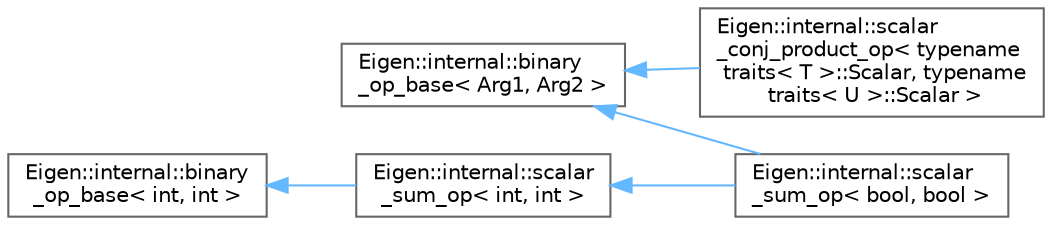 digraph "类继承关系图"
{
 // LATEX_PDF_SIZE
  bgcolor="transparent";
  edge [fontname=Helvetica,fontsize=10,labelfontname=Helvetica,labelfontsize=10];
  node [fontname=Helvetica,fontsize=10,shape=box,height=0.2,width=0.4];
  rankdir="LR";
  Node0 [id="Node000000",label="Eigen::internal::binary\l_op_base\< Arg1, Arg2 \>",height=0.2,width=0.4,color="grey40", fillcolor="white", style="filled",URL="$struct_eigen_1_1internal_1_1binary__op__base.html",tooltip=" "];
  Node0 -> Node1 [id="edge4204_Node000000_Node000001",dir="back",color="steelblue1",style="solid",tooltip=" "];
  Node1 [id="Node000001",label="Eigen::internal::scalar\l_conj_product_op\< typename\l traits\< T \>::Scalar, typename\l traits\< U \>::Scalar \>",height=0.2,width=0.4,color="grey40", fillcolor="white", style="filled",URL="$struct_eigen_1_1internal_1_1scalar__conj__product__op.html",tooltip=" "];
  Node0 -> Node2 [id="edge4205_Node000000_Node000002",dir="back",color="steelblue1",style="solid",tooltip=" "];
  Node2 [id="Node000002",label="Eigen::internal::scalar\l_sum_op\< bool, bool \>",height=0.2,width=0.4,color="grey40", fillcolor="white", style="filled",URL="$struct_eigen_1_1internal_1_1scalar__sum__op_3_01bool_00_01bool_01_4.html",tooltip=" "];
  Node4 [id="Node000004",label="Eigen::internal::binary\l_op_base\< int, int \>",height=0.2,width=0.4,color="grey40", fillcolor="white", style="filled",URL="$struct_eigen_1_1internal_1_1binary__op__base.html",tooltip=" "];
  Node4 -> Node3 [id="edge4206_Node000004_Node000003",dir="back",color="steelblue1",style="solid",tooltip=" "];
  Node3 [id="Node000003",label="Eigen::internal::scalar\l_sum_op\< int, int \>",height=0.2,width=0.4,color="grey40", fillcolor="white", style="filled",URL="$struct_eigen_1_1internal_1_1scalar__sum__op.html",tooltip=" "];
  Node3 -> Node2 [id="edge4207_Node000003_Node000002",dir="back",color="steelblue1",style="solid",tooltip=" "];
}
